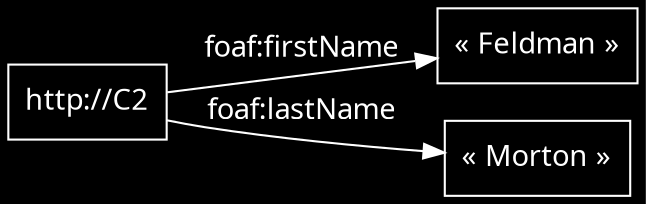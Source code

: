 digraph {
    rankdir=LR
    graph [bgcolor=black]
    node [color=white,fontcolor=white,fontname="American Typewriter",shape=box]
    edge [color=white,fontcolor=white,fontname="American Typewriter"]
    

        "http://C2" -> "« Feldman »" [label="foaf:firstName"]
    "http://C2" -> "« Morton »" [label="foaf:lastName"]}
